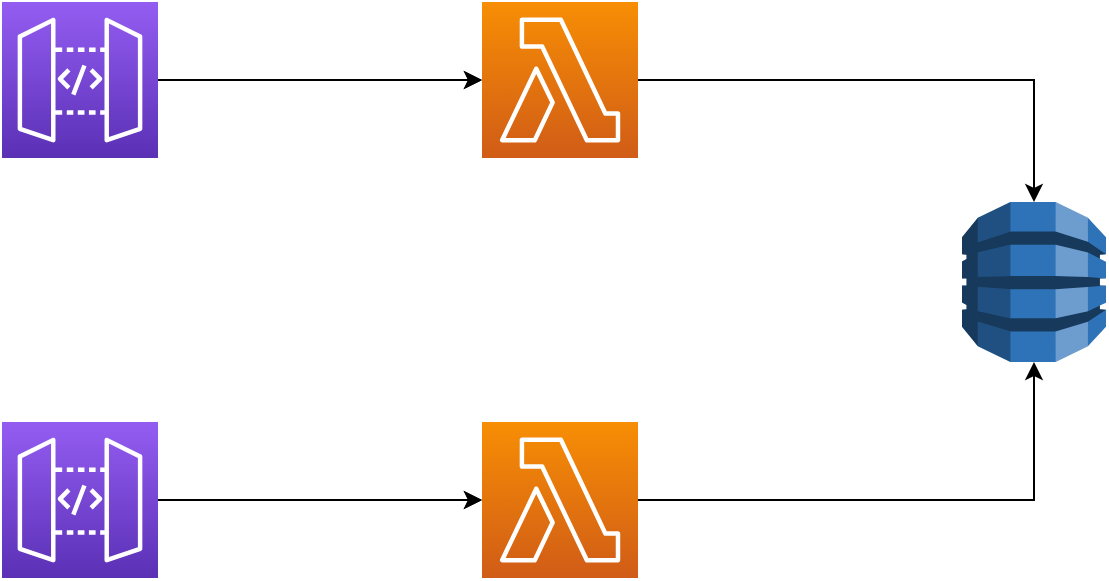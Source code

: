 <mxfile version="14.2.9" type="github"><diagram id="76D_d7Ghlns-xtfaimJN" name="Page-1"><mxGraphModel dx="2062" dy="1124" grid="1" gridSize="10" guides="1" tooltips="1" connect="1" arrows="1" fold="1" page="1" pageScale="1" pageWidth="827" pageHeight="1169" math="0" shadow="0"><root><mxCell id="0"/><mxCell id="1" parent="0"/><mxCell id="5GAxCZQGIJtc8W6TP1mm-8" style="edgeStyle=orthogonalEdgeStyle;rounded=0;orthogonalLoop=1;jettySize=auto;html=1;" edge="1" parent="1" source="5GAxCZQGIJtc8W6TP1mm-2" target="5GAxCZQGIJtc8W6TP1mm-4"><mxGeometry relative="1" as="geometry"/></mxCell><mxCell id="5GAxCZQGIJtc8W6TP1mm-2" value="" style="points=[[0,0,0],[0.25,0,0],[0.5,0,0],[0.75,0,0],[1,0,0],[0,1,0],[0.25,1,0],[0.5,1,0],[0.75,1,0],[1,1,0],[0,0.25,0],[0,0.5,0],[0,0.75,0],[1,0.25,0],[1,0.5,0],[1,0.75,0]];outlineConnect=0;fontColor=#232F3E;gradientColor=#945DF2;gradientDirection=north;fillColor=#5A30B5;strokeColor=#ffffff;dashed=0;verticalLabelPosition=bottom;verticalAlign=top;align=center;html=1;fontSize=12;fontStyle=0;aspect=fixed;shape=mxgraph.aws4.resourceIcon;resIcon=mxgraph.aws4.api_gateway;" vertex="1" parent="1"><mxGeometry x="120" y="360" width="78" height="78" as="geometry"/></mxCell><mxCell id="5GAxCZQGIJtc8W6TP1mm-4" value="" style="points=[[0,0,0],[0.25,0,0],[0.5,0,0],[0.75,0,0],[1,0,0],[0,1,0],[0.25,1,0],[0.5,1,0],[0.75,1,0],[1,1,0],[0,0.25,0],[0,0.5,0],[0,0.75,0],[1,0.25,0],[1,0.5,0],[1,0.75,0]];outlineConnect=0;fontColor=#232F3E;gradientColor=#F78E04;gradientDirection=north;fillColor=#D05C17;strokeColor=#ffffff;dashed=0;verticalLabelPosition=bottom;verticalAlign=top;align=center;html=1;fontSize=12;fontStyle=0;aspect=fixed;shape=mxgraph.aws4.resourceIcon;resIcon=mxgraph.aws4.lambda;" vertex="1" parent="1"><mxGeometry x="360" y="360" width="78" height="78" as="geometry"/></mxCell><mxCell id="5GAxCZQGIJtc8W6TP1mm-5" value="" style="outlineConnect=0;dashed=0;verticalLabelPosition=bottom;verticalAlign=top;align=center;html=1;shape=mxgraph.aws3.dynamo_db;fillColor=#2E73B8;gradientColor=none;" vertex="1" parent="1"><mxGeometry x="600" y="250" width="72" height="80" as="geometry"/></mxCell><mxCell id="5GAxCZQGIJtc8W6TP1mm-9" style="edgeStyle=orthogonalEdgeStyle;rounded=0;orthogonalLoop=1;jettySize=auto;html=1;" edge="1" parent="1" source="5GAxCZQGIJtc8W6TP1mm-10" target="5GAxCZQGIJtc8W6TP1mm-11"><mxGeometry relative="1" as="geometry"/></mxCell><mxCell id="5GAxCZQGIJtc8W6TP1mm-10" value="" style="points=[[0,0,0],[0.25,0,0],[0.5,0,0],[0.75,0,0],[1,0,0],[0,1,0],[0.25,1,0],[0.5,1,0],[0.75,1,0],[1,1,0],[0,0.25,0],[0,0.5,0],[0,0.75,0],[1,0.25,0],[1,0.5,0],[1,0.75,0]];outlineConnect=0;fontColor=#232F3E;gradientColor=#945DF2;gradientDirection=north;fillColor=#5A30B5;strokeColor=#ffffff;dashed=0;verticalLabelPosition=bottom;verticalAlign=top;align=center;html=1;fontSize=12;fontStyle=0;aspect=fixed;shape=mxgraph.aws4.resourceIcon;resIcon=mxgraph.aws4.api_gateway;" vertex="1" parent="1"><mxGeometry x="120" y="360" width="78" height="78" as="geometry"/></mxCell><mxCell id="5GAxCZQGIJtc8W6TP1mm-20" style="edgeStyle=orthogonalEdgeStyle;rounded=0;orthogonalLoop=1;jettySize=auto;html=1;" edge="1" parent="1" source="5GAxCZQGIJtc8W6TP1mm-11" target="5GAxCZQGIJtc8W6TP1mm-5"><mxGeometry relative="1" as="geometry"/></mxCell><mxCell id="5GAxCZQGIJtc8W6TP1mm-11" value="" style="points=[[0,0,0],[0.25,0,0],[0.5,0,0],[0.75,0,0],[1,0,0],[0,1,0],[0.25,1,0],[0.5,1,0],[0.75,1,0],[1,1,0],[0,0.25,0],[0,0.5,0],[0,0.75,0],[1,0.25,0],[1,0.5,0],[1,0.75,0]];outlineConnect=0;fontColor=#232F3E;gradientColor=#F78E04;gradientDirection=north;fillColor=#D05C17;strokeColor=#ffffff;dashed=0;verticalLabelPosition=bottom;verticalAlign=top;align=center;html=1;fontSize=12;fontStyle=0;aspect=fixed;shape=mxgraph.aws4.resourceIcon;resIcon=mxgraph.aws4.lambda;" vertex="1" parent="1"><mxGeometry x="360" y="360" width="78" height="78" as="geometry"/></mxCell><mxCell id="5GAxCZQGIJtc8W6TP1mm-13" style="edgeStyle=orthogonalEdgeStyle;rounded=0;orthogonalLoop=1;jettySize=auto;html=1;" edge="1" source="5GAxCZQGIJtc8W6TP1mm-14" target="5GAxCZQGIJtc8W6TP1mm-15" parent="1"><mxGeometry relative="1" as="geometry"/></mxCell><mxCell id="5GAxCZQGIJtc8W6TP1mm-14" value="" style="points=[[0,0,0],[0.25,0,0],[0.5,0,0],[0.75,0,0],[1,0,0],[0,1,0],[0.25,1,0],[0.5,1,0],[0.75,1,0],[1,1,0],[0,0.25,0],[0,0.5,0],[0,0.75,0],[1,0.25,0],[1,0.5,0],[1,0.75,0]];outlineConnect=0;fontColor=#232F3E;gradientColor=#945DF2;gradientDirection=north;fillColor=#5A30B5;strokeColor=#ffffff;dashed=0;verticalLabelPosition=bottom;verticalAlign=top;align=center;html=1;fontSize=12;fontStyle=0;aspect=fixed;shape=mxgraph.aws4.resourceIcon;resIcon=mxgraph.aws4.api_gateway;" vertex="1" parent="1"><mxGeometry x="120" y="150" width="78" height="78" as="geometry"/></mxCell><mxCell id="5GAxCZQGIJtc8W6TP1mm-15" value="" style="points=[[0,0,0],[0.25,0,0],[0.5,0,0],[0.75,0,0],[1,0,0],[0,1,0],[0.25,1,0],[0.5,1,0],[0.75,1,0],[1,1,0],[0,0.25,0],[0,0.5,0],[0,0.75,0],[1,0.25,0],[1,0.5,0],[1,0.75,0]];outlineConnect=0;fontColor=#232F3E;gradientColor=#F78E04;gradientDirection=north;fillColor=#D05C17;strokeColor=#ffffff;dashed=0;verticalLabelPosition=bottom;verticalAlign=top;align=center;html=1;fontSize=12;fontStyle=0;aspect=fixed;shape=mxgraph.aws4.resourceIcon;resIcon=mxgraph.aws4.lambda;" vertex="1" parent="1"><mxGeometry x="360" y="150" width="78" height="78" as="geometry"/></mxCell><mxCell id="5GAxCZQGIJtc8W6TP1mm-16" style="edgeStyle=orthogonalEdgeStyle;rounded=0;orthogonalLoop=1;jettySize=auto;html=1;" edge="1" source="5GAxCZQGIJtc8W6TP1mm-17" target="5GAxCZQGIJtc8W6TP1mm-18" parent="1"><mxGeometry relative="1" as="geometry"/></mxCell><mxCell id="5GAxCZQGIJtc8W6TP1mm-17" value="" style="points=[[0,0,0],[0.25,0,0],[0.5,0,0],[0.75,0,0],[1,0,0],[0,1,0],[0.25,1,0],[0.5,1,0],[0.75,1,0],[1,1,0],[0,0.25,0],[0,0.5,0],[0,0.75,0],[1,0.25,0],[1,0.5,0],[1,0.75,0]];outlineConnect=0;fontColor=#232F3E;gradientColor=#945DF2;gradientDirection=north;fillColor=#5A30B5;strokeColor=#ffffff;dashed=0;verticalLabelPosition=bottom;verticalAlign=top;align=center;html=1;fontSize=12;fontStyle=0;aspect=fixed;shape=mxgraph.aws4.resourceIcon;resIcon=mxgraph.aws4.api_gateway;" vertex="1" parent="1"><mxGeometry x="120" y="150" width="78" height="78" as="geometry"/></mxCell><mxCell id="5GAxCZQGIJtc8W6TP1mm-19" style="edgeStyle=orthogonalEdgeStyle;rounded=0;orthogonalLoop=1;jettySize=auto;html=1;" edge="1" parent="1" source="5GAxCZQGIJtc8W6TP1mm-18" target="5GAxCZQGIJtc8W6TP1mm-5"><mxGeometry relative="1" as="geometry"/></mxCell><mxCell id="5GAxCZQGIJtc8W6TP1mm-18" value="" style="points=[[0,0,0],[0.25,0,0],[0.5,0,0],[0.75,0,0],[1,0,0],[0,1,0],[0.25,1,0],[0.5,1,0],[0.75,1,0],[1,1,0],[0,0.25,0],[0,0.5,0],[0,0.75,0],[1,0.25,0],[1,0.5,0],[1,0.75,0]];outlineConnect=0;fontColor=#232F3E;gradientColor=#F78E04;gradientDirection=north;fillColor=#D05C17;strokeColor=#ffffff;dashed=0;verticalLabelPosition=bottom;verticalAlign=top;align=center;html=1;fontSize=12;fontStyle=0;aspect=fixed;shape=mxgraph.aws4.resourceIcon;resIcon=mxgraph.aws4.lambda;" vertex="1" parent="1"><mxGeometry x="360" y="150" width="78" height="78" as="geometry"/></mxCell></root></mxGraphModel></diagram></mxfile>
